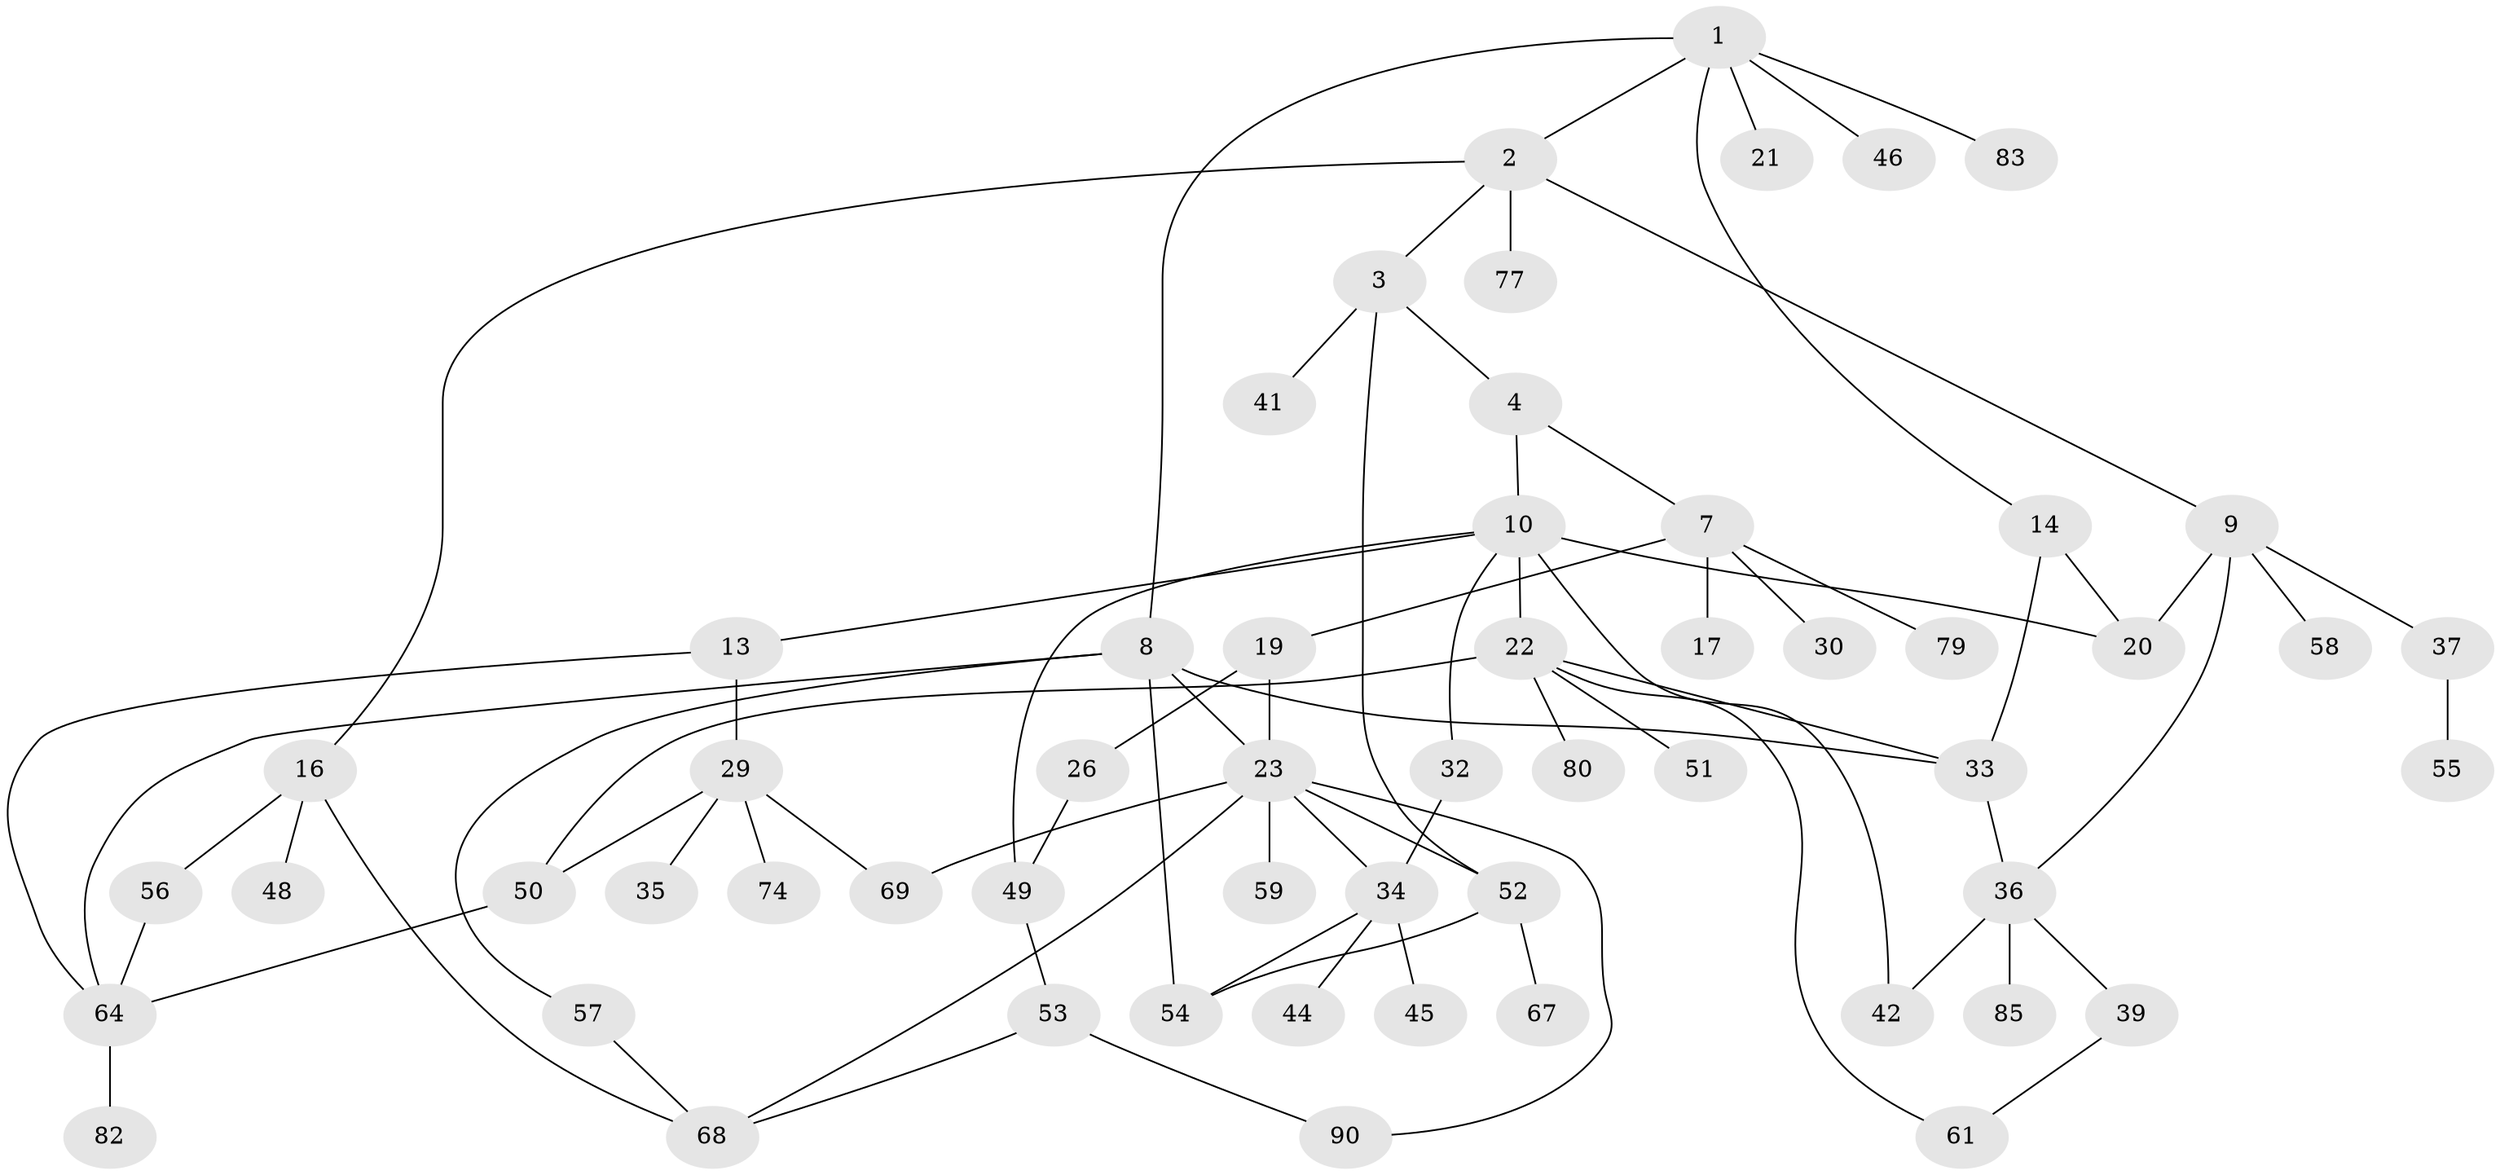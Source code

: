 // Generated by graph-tools (version 1.1) at 2025/23/03/03/25 07:23:30]
// undirected, 57 vertices, 78 edges
graph export_dot {
graph [start="1"]
  node [color=gray90,style=filled];
  1 [super="+11"];
  2 [super="+5"];
  3 [super="+70"];
  4 [super="+6"];
  7 [super="+12"];
  8 [super="+15"];
  9 [super="+28"];
  10 [super="+18"];
  13 [super="+25"];
  14;
  16 [super="+24"];
  17;
  19;
  20 [super="+88"];
  21;
  22 [super="+38"];
  23 [super="+43"];
  26 [super="+27"];
  29 [super="+31"];
  30;
  32 [super="+78"];
  33 [super="+71"];
  34 [super="+47"];
  35 [super="+40"];
  36 [super="+65"];
  37;
  39 [super="+60"];
  41 [super="+62"];
  42;
  44;
  45;
  46;
  48 [super="+86"];
  49;
  50 [super="+63"];
  51 [super="+89"];
  52 [super="+66"];
  53 [super="+72"];
  54 [super="+84"];
  55 [super="+87"];
  56 [super="+73"];
  57;
  58 [super="+76"];
  59;
  61;
  64 [super="+81"];
  67;
  68 [super="+75"];
  69;
  74;
  77;
  79;
  80;
  82;
  83;
  85;
  90;
  1 -- 2;
  1 -- 8;
  1 -- 14;
  1 -- 46;
  1 -- 83;
  1 -- 21;
  2 -- 3;
  2 -- 9;
  2 -- 16;
  2 -- 77;
  3 -- 4;
  3 -- 41;
  3 -- 52;
  4 -- 10;
  4 -- 7;
  7 -- 17;
  7 -- 19;
  7 -- 30;
  7 -- 79;
  8 -- 64;
  8 -- 57;
  8 -- 33;
  8 -- 23;
  8 -- 54;
  9 -- 20;
  9 -- 36;
  9 -- 37;
  9 -- 58;
  10 -- 13;
  10 -- 42;
  10 -- 32;
  10 -- 49;
  10 -- 22 [weight=2];
  10 -- 20;
  13 -- 29 [weight=2];
  13 -- 64;
  14 -- 20;
  14 -- 33;
  16 -- 48;
  16 -- 56;
  16 -- 68;
  19 -- 23;
  19 -- 26;
  22 -- 33;
  22 -- 50;
  22 -- 51;
  22 -- 61;
  22 -- 80;
  23 -- 59;
  23 -- 90;
  23 -- 34;
  23 -- 68;
  23 -- 69;
  23 -- 52;
  26 -- 49;
  29 -- 74;
  29 -- 50;
  29 -- 35;
  29 -- 69;
  32 -- 34;
  33 -- 36;
  34 -- 44;
  34 -- 45 [weight=2];
  34 -- 54;
  36 -- 39;
  36 -- 42;
  36 -- 85;
  37 -- 55;
  39 -- 61;
  49 -- 53;
  50 -- 64;
  52 -- 54;
  52 -- 67;
  53 -- 90;
  53 -- 68;
  56 -- 64;
  57 -- 68;
  64 -- 82;
}

